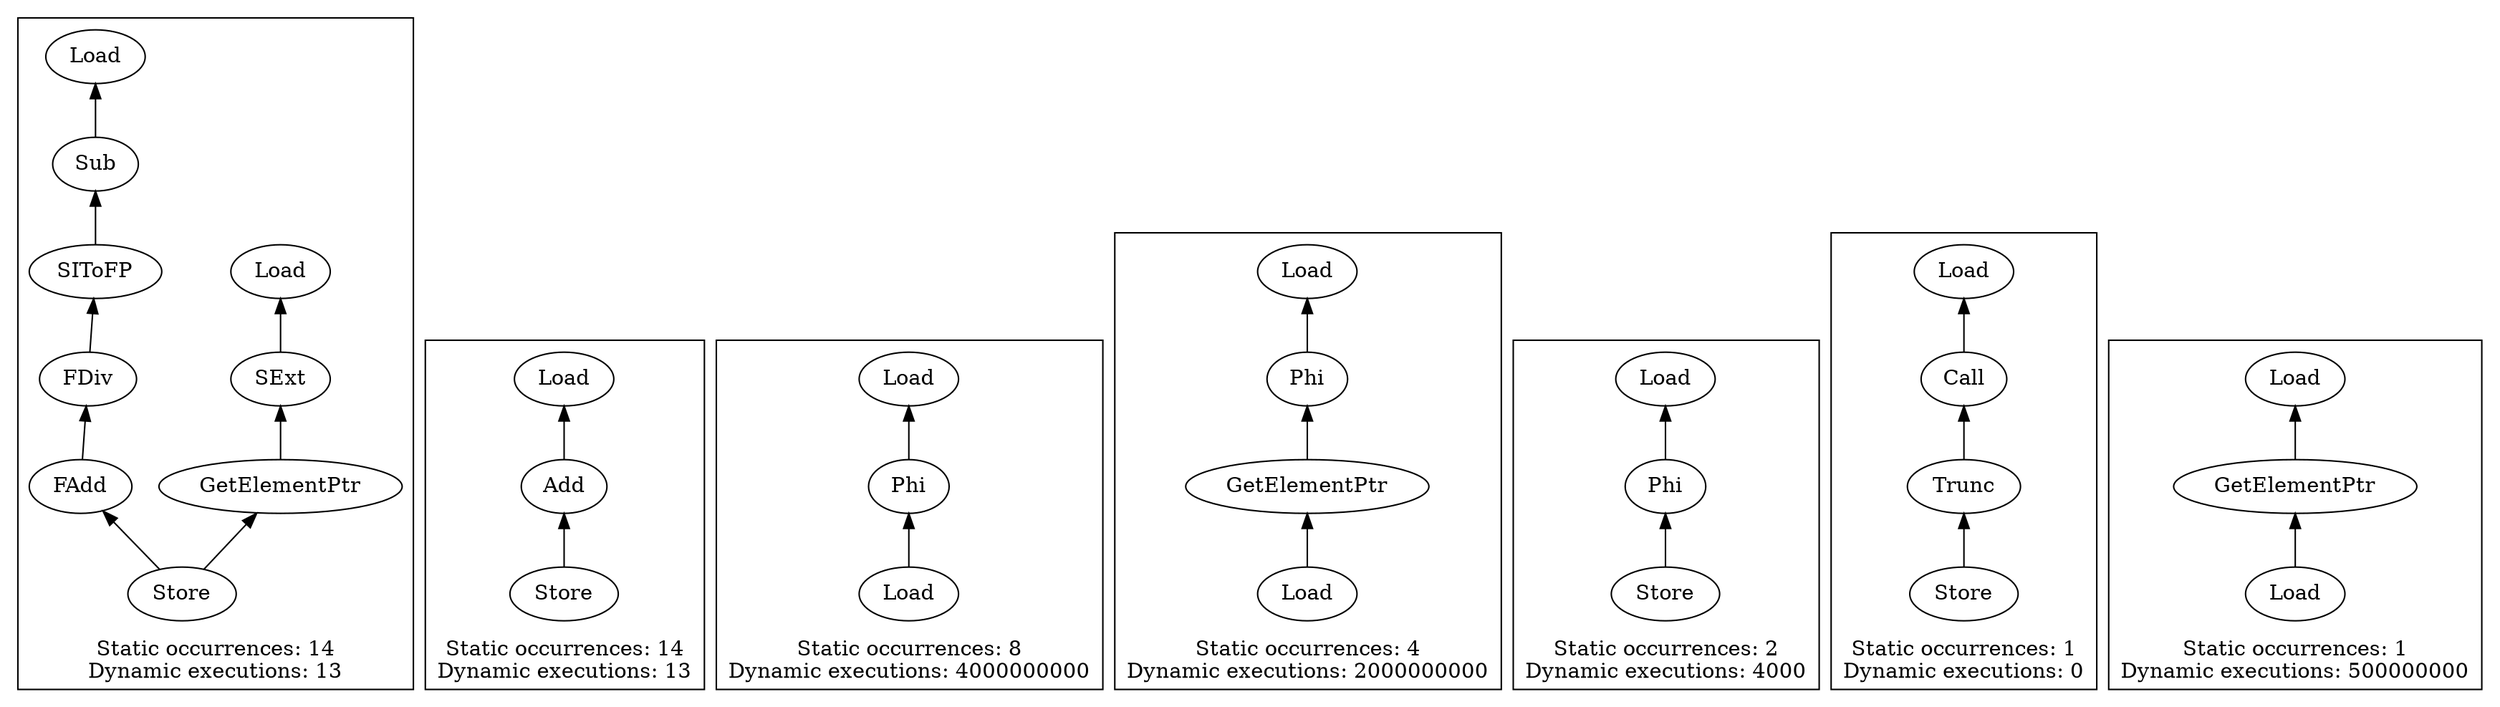 strict digraph {
rankdir=BT
subgraph {
"0_102" [label="FAdd"]
"0_101" [label="FDiv"]
"0_102" -> "0_101"
"0_100" [label="SIToFP"]
"0_101" -> "0_100"
"0_107" [label="GetElementPtr"]
"0_106" [label="SExt"]
"0_107" -> "0_106"
"0_103" [label="Load"]
"0_106" -> "0_103"
"0_99" [label="Sub"]
"0_100" -> "0_99"
"0_108" [label="Store"]
"0_108" -> "0_102"
"0_108" -> "0_107"
"0_98" [label="Load"]
"0_99" -> "0_98"
cluster=true
label="Static occurrences: 14\nDynamic executions: 13"
}
subgraph {
"1_104" [label="Add"]
"1_103" [label="Load"]
"1_104" -> "1_103"
"1_105" [label="Store"]
"1_105" -> "1_104"
cluster=true
label="Static occurrences: 14\nDynamic executions: 13"
}
subgraph {
"2_216" [label="Load"]
"2_213" [label="Phi"]
"2_216" -> "2_213"
"2_201" [label="Load"]
"2_213" -> "2_201"
cluster=true
label="Static occurrences: 8\nDynamic executions: 4000000000"
}
subgraph {
"3_383" [label="GetElementPtr"]
"3_381" [label="Phi"]
"3_383" -> "3_381"
"3_384" [label="Load"]
"3_384" -> "3_383"
"3_369" [label="Load"]
"3_381" -> "3_369"
cluster=true
label="Static occurrences: 4\nDynamic executions: 2000000000"
}
subgraph {
"4_140" [label="Phi"]
"4_136" [label="Load"]
"4_140" -> "4_136"
"4_142" [label="Store"]
"4_142" -> "4_140"
cluster=true
label="Static occurrences: 2\nDynamic executions: 4000"
}
subgraph {
"5_132" [label="Call"]
"5_131" [label="Load"]
"5_132" -> "5_131"
"5_134" [label="Store"]
"5_133" [label="Trunc"]
"5_134" -> "5_133"
"5_133" -> "5_132"
cluster=true
label="Static occurrences: 1\nDynamic executions: 0"
}
subgraph {
"6_182" [label="GetElementPtr"]
"6_154" [label="Load"]
"6_182" -> "6_154"
"6_183" [label="Load"]
"6_183" -> "6_182"
cluster=true
label="Static occurrences: 1\nDynamic executions: 500000000"
}
}
